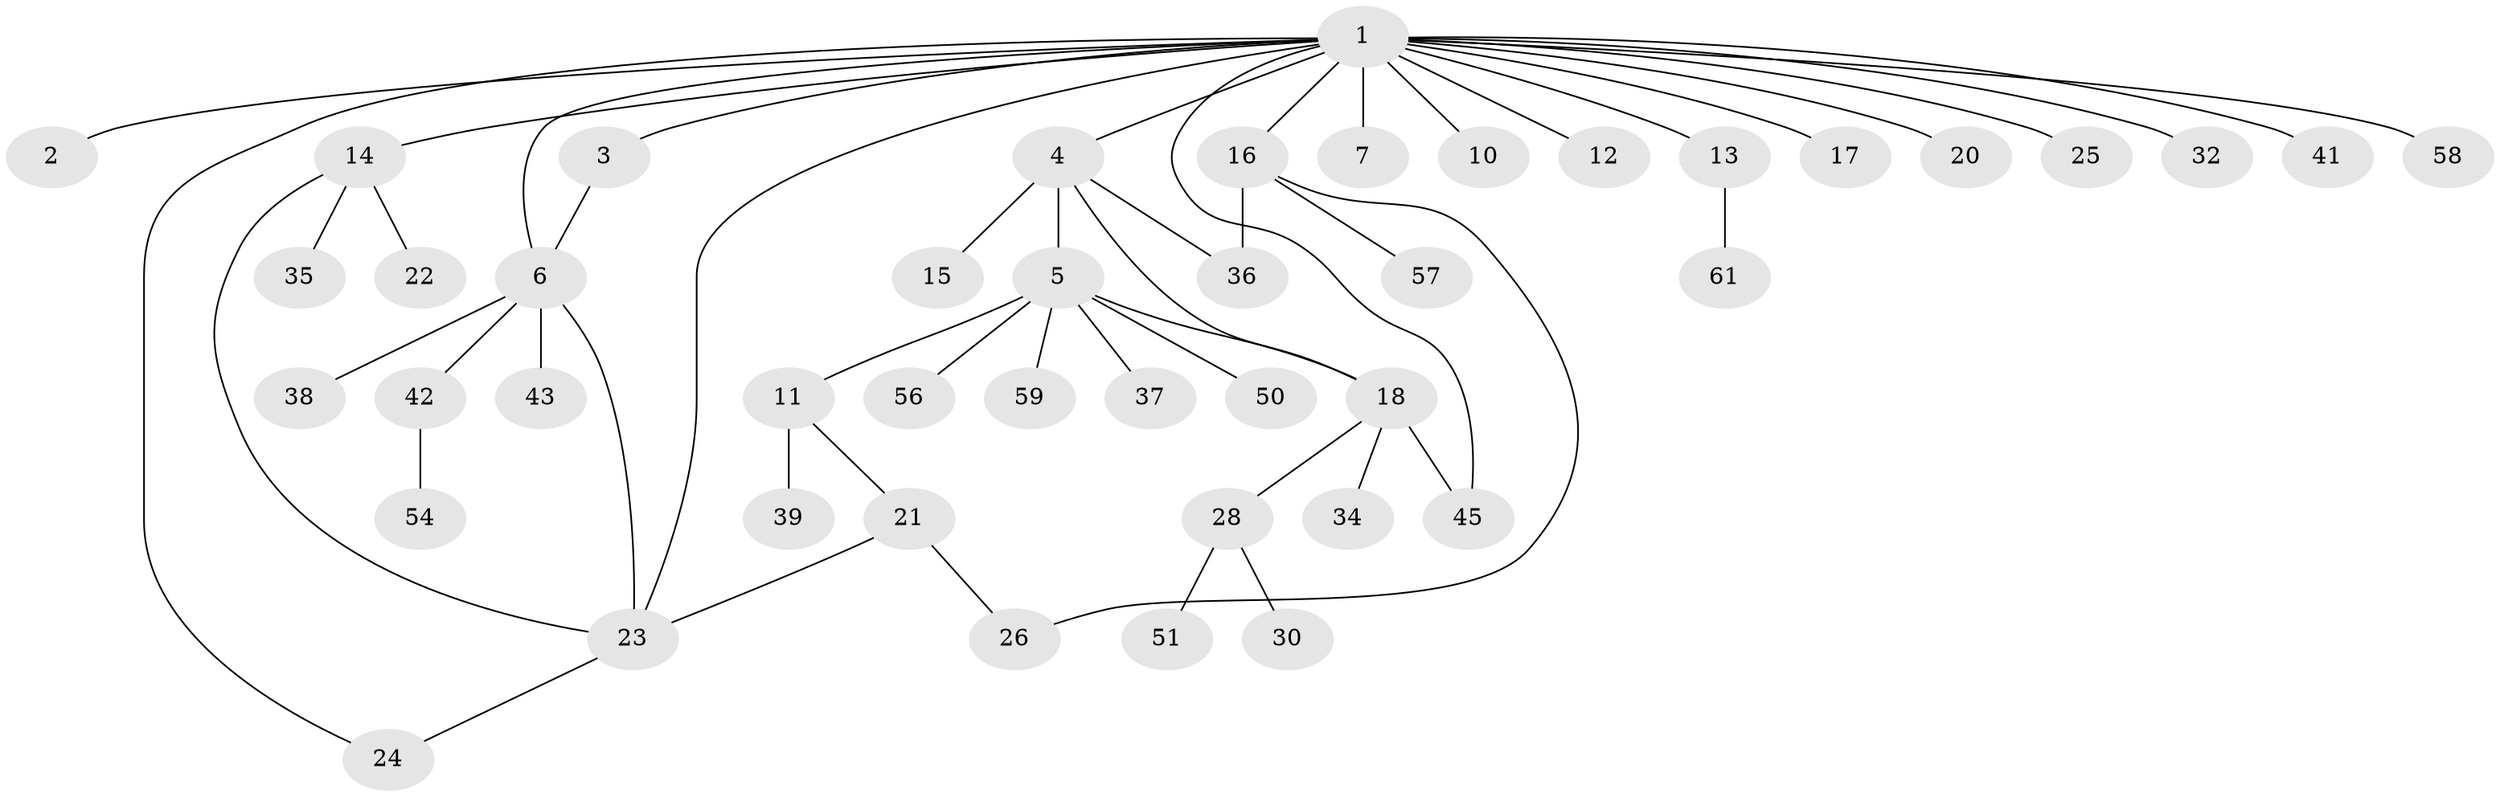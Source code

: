 // original degree distribution, {19: 0.01639344262295082, 1: 0.5245901639344263, 3: 0.11475409836065574, 5: 0.09836065573770492, 8: 0.01639344262295082, 2: 0.21311475409836064, 4: 0.01639344262295082}
// Generated by graph-tools (version 1.1) at 2025/11/02/27/25 16:11:09]
// undirected, 44 vertices, 52 edges
graph export_dot {
graph [start="1"]
  node [color=gray90,style=filled];
  1 [super="+31"];
  2;
  3 [super="+60"];
  4 [super="+8"];
  5 [super="+9"];
  6 [super="+19"];
  7;
  10;
  11;
  12;
  13 [super="+44"];
  14 [super="+48"];
  15;
  16 [super="+27"];
  17;
  18 [super="+29"];
  20;
  21 [super="+47"];
  22;
  23 [super="+40"];
  24 [super="+55"];
  25;
  26;
  28 [super="+46"];
  30 [super="+33"];
  32;
  34;
  35;
  36;
  37;
  38 [super="+49"];
  39 [super="+52"];
  41;
  42 [super="+53"];
  43;
  45;
  50;
  51;
  54;
  56;
  57;
  58;
  59;
  61;
  1 -- 2;
  1 -- 3;
  1 -- 4;
  1 -- 7;
  1 -- 10;
  1 -- 12;
  1 -- 13;
  1 -- 14;
  1 -- 16;
  1 -- 17;
  1 -- 20;
  1 -- 23;
  1 -- 24;
  1 -- 25;
  1 -- 41;
  1 -- 45;
  1 -- 58;
  1 -- 32;
  1 -- 6;
  3 -- 6;
  4 -- 5;
  4 -- 18;
  4 -- 36;
  4 -- 15;
  5 -- 11;
  5 -- 37;
  5 -- 50;
  5 -- 56;
  5 -- 59;
  5 -- 18;
  6 -- 23;
  6 -- 38;
  6 -- 43;
  6 -- 42;
  11 -- 21;
  11 -- 39;
  13 -- 61;
  14 -- 22;
  14 -- 35;
  14 -- 23;
  16 -- 26;
  16 -- 36;
  16 -- 57;
  18 -- 28;
  18 -- 34;
  18 -- 45;
  21 -- 23;
  21 -- 26;
  23 -- 24;
  28 -- 30;
  28 -- 51;
  42 -- 54;
}
